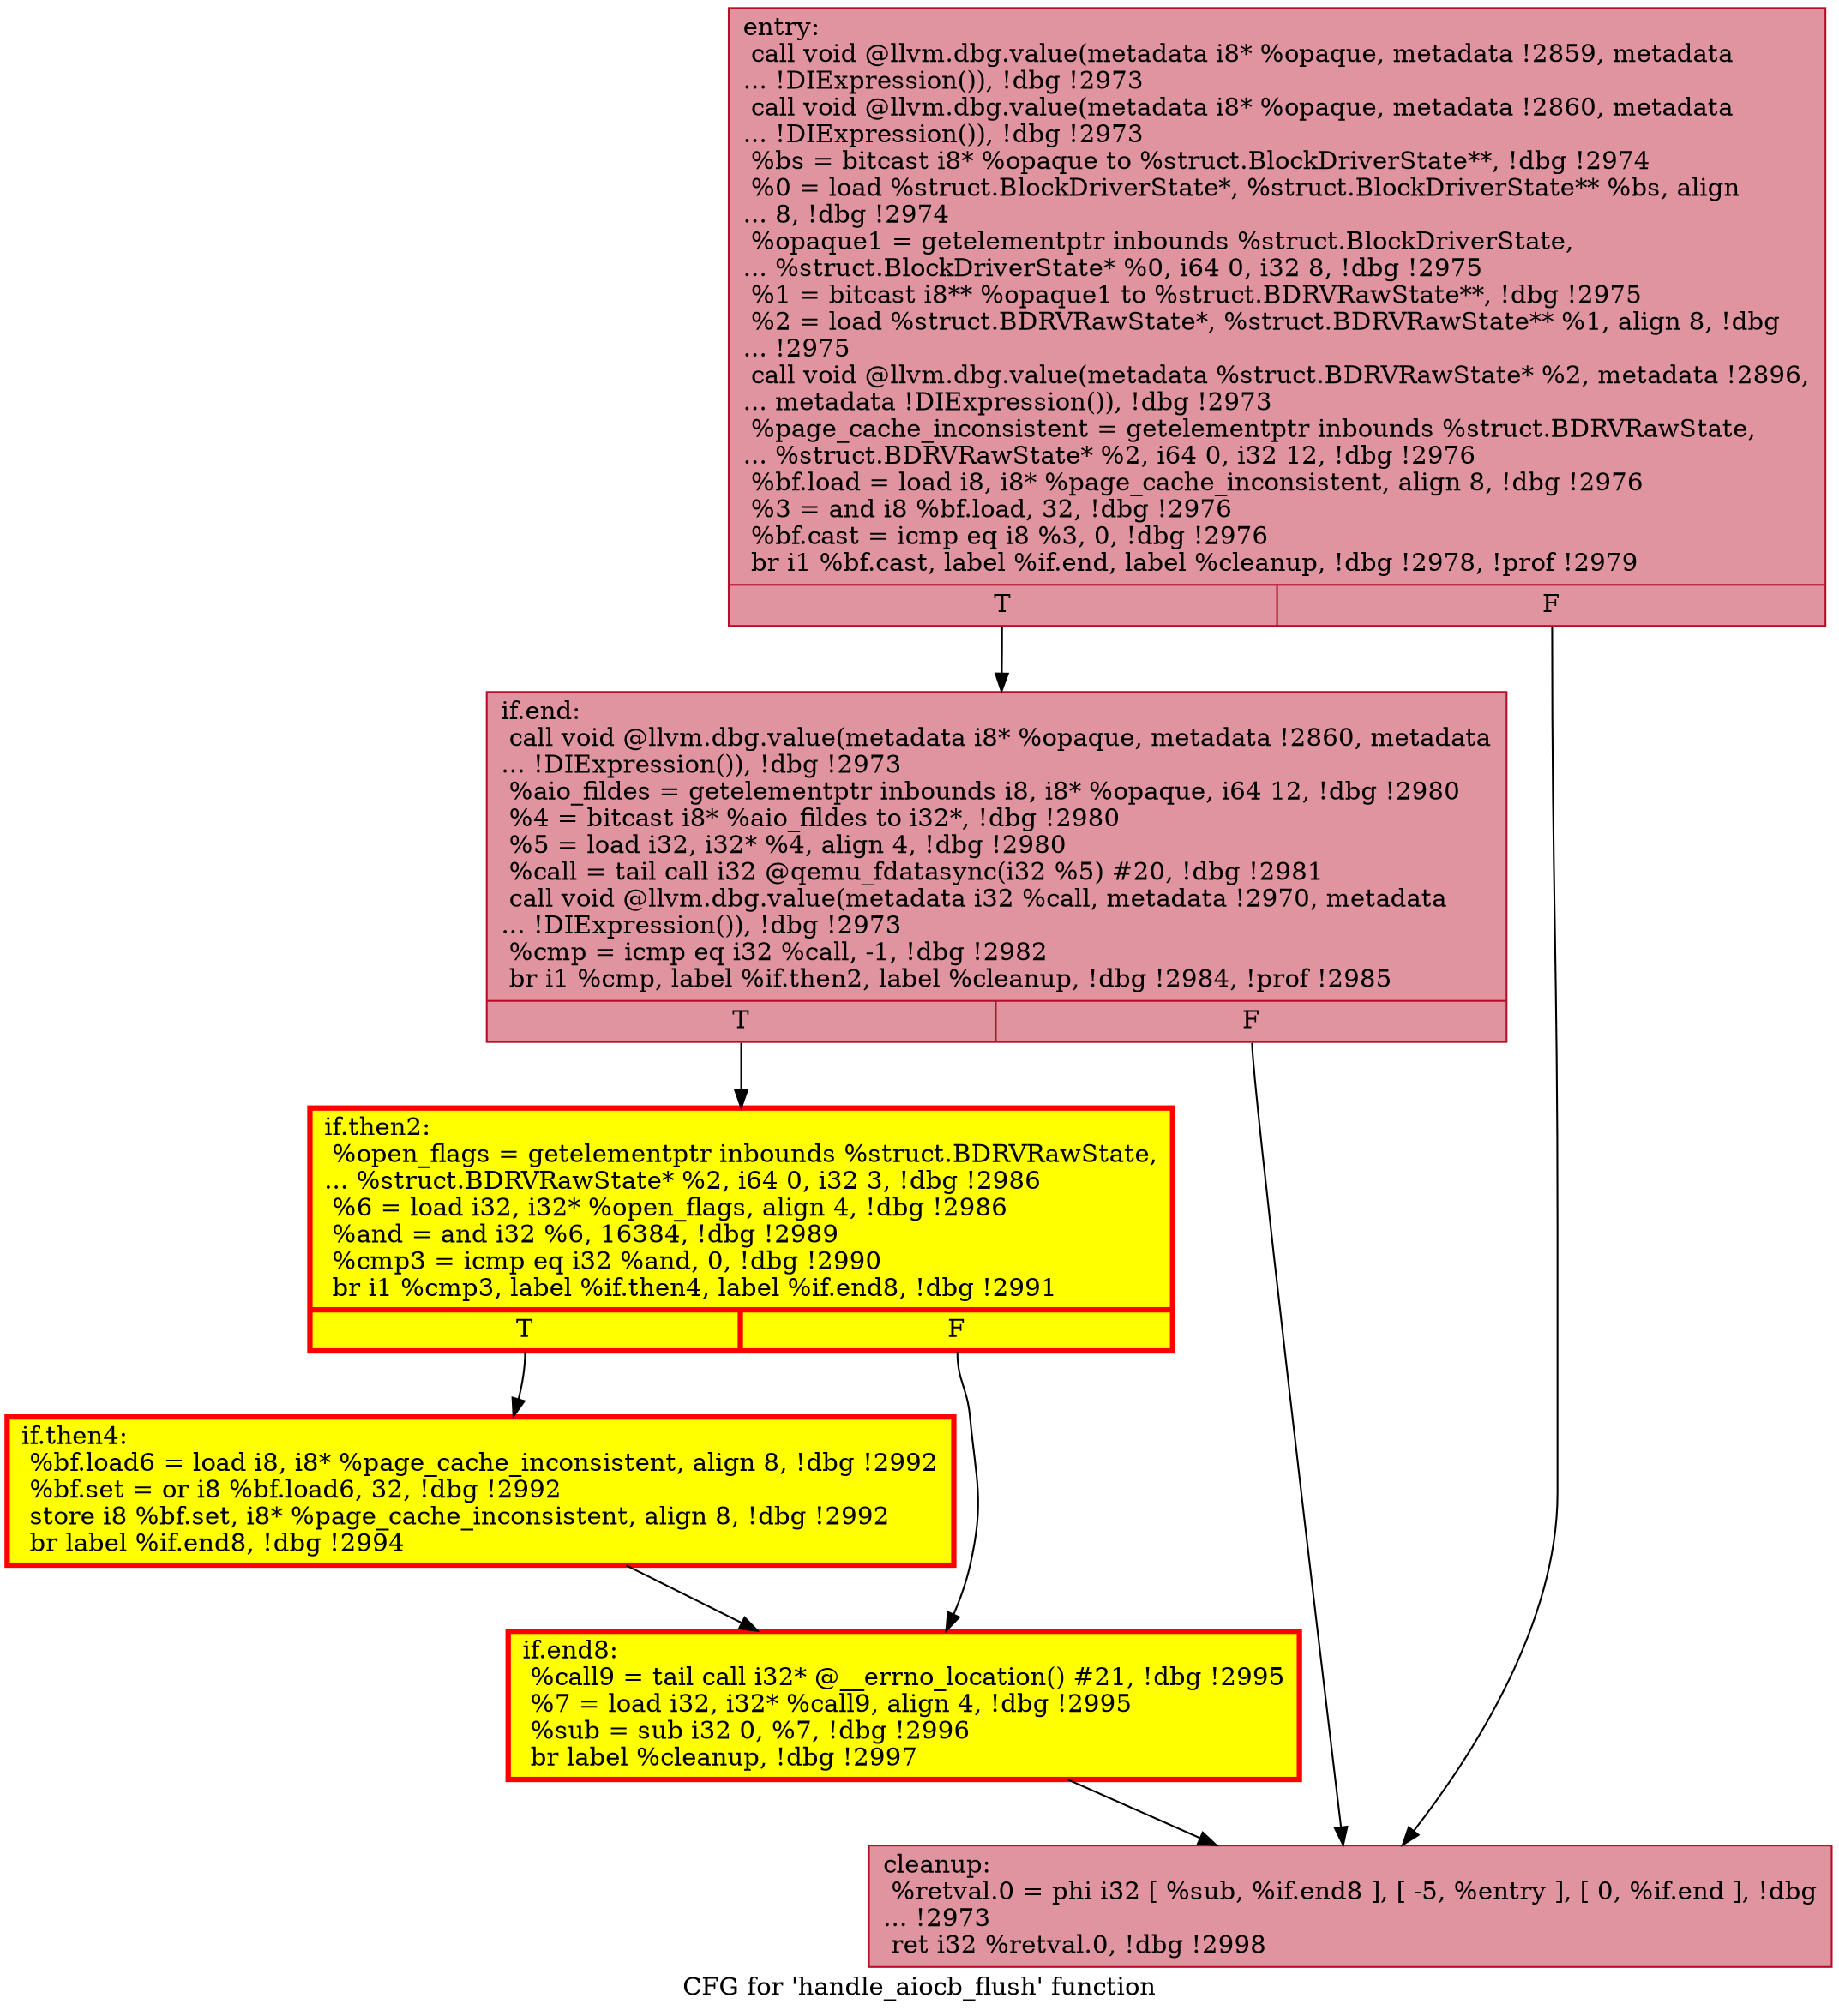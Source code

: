 digraph "CFG for 'handle_aiocb_flush' function" {
	label="CFG for 'handle_aiocb_flush' function";

	Node0x5558232605b0 [shape=record,color="#b70d28ff", style=filled, fillcolor="#b70d2870",label="{entry:\l  call void @llvm.dbg.value(metadata i8* %opaque, metadata !2859, metadata\l... !DIExpression()), !dbg !2973\l  call void @llvm.dbg.value(metadata i8* %opaque, metadata !2860, metadata\l... !DIExpression()), !dbg !2973\l  %bs = bitcast i8* %opaque to %struct.BlockDriverState**, !dbg !2974\l  %0 = load %struct.BlockDriverState*, %struct.BlockDriverState** %bs, align\l... 8, !dbg !2974\l  %opaque1 = getelementptr inbounds %struct.BlockDriverState,\l... %struct.BlockDriverState* %0, i64 0, i32 8, !dbg !2975\l  %1 = bitcast i8** %opaque1 to %struct.BDRVRawState**, !dbg !2975\l  %2 = load %struct.BDRVRawState*, %struct.BDRVRawState** %1, align 8, !dbg\l... !2975\l  call void @llvm.dbg.value(metadata %struct.BDRVRawState* %2, metadata !2896,\l... metadata !DIExpression()), !dbg !2973\l  %page_cache_inconsistent = getelementptr inbounds %struct.BDRVRawState,\l... %struct.BDRVRawState* %2, i64 0, i32 12, !dbg !2976\l  %bf.load = load i8, i8* %page_cache_inconsistent, align 8, !dbg !2976\l  %3 = and i8 %bf.load, 32, !dbg !2976\l  %bf.cast = icmp eq i8 %3, 0, !dbg !2976\l  br i1 %bf.cast, label %if.end, label %cleanup, !dbg !2978, !prof !2979\l|{<s0>T|<s1>F}}"];
	Node0x5558232605b0:s0 -> Node0x555823266330;
	Node0x5558232605b0:s1 -> Node0x555823266da0;
	Node0x555823266330 [shape=record,color="#b70d28ff", style=filled, fillcolor="#b70d2870",label="{if.end:                                           \l  call void @llvm.dbg.value(metadata i8* %opaque, metadata !2860, metadata\l... !DIExpression()), !dbg !2973\l  %aio_fildes = getelementptr inbounds i8, i8* %opaque, i64 12, !dbg !2980\l  %4 = bitcast i8* %aio_fildes to i32*, !dbg !2980\l  %5 = load i32, i32* %4, align 4, !dbg !2980\l  %call = tail call i32 @qemu_fdatasync(i32 %5) #20, !dbg !2981\l  call void @llvm.dbg.value(metadata i32 %call, metadata !2970, metadata\l... !DIExpression()), !dbg !2973\l  %cmp = icmp eq i32 %call, -1, !dbg !2982\l  br i1 %cmp, label %if.then2, label %cleanup, !dbg !2984, !prof !2985\l|{<s0>T|<s1>F}}"];
	Node0x555823266330:s0 -> Node0x555823267c60;
	Node0x555823266330:s1 -> Node0x555823266da0;
	Node0x555823267c60 [shape=record,penwidth=3.0, style="filled", color="red", fillcolor="yellow",label="{if.then2:                                         \l  %open_flags = getelementptr inbounds %struct.BDRVRawState,\l... %struct.BDRVRawState* %2, i64 0, i32 3, !dbg !2986\l  %6 = load i32, i32* %open_flags, align 4, !dbg !2986\l  %and = and i32 %6, 16384, !dbg !2989\l  %cmp3 = icmp eq i32 %and, 0, !dbg !2990\l  br i1 %cmp3, label %if.then4, label %if.end8, !dbg !2991\l|{<s0>T|<s1>F}}"];
	Node0x555823267c60:s0 -> Node0x555823267fd0;
	Node0x555823267c60:s1 -> Node0x555823268020;
	Node0x555823267fd0 [shape=record,penwidth=3.0, style="filled", color="red", fillcolor="yellow",label="{if.then4:                                         \l  %bf.load6 = load i8, i8* %page_cache_inconsistent, align 8, !dbg !2992\l  %bf.set = or i8 %bf.load6, 32, !dbg !2992\l  store i8 %bf.set, i8* %page_cache_inconsistent, align 8, !dbg !2992\l  br label %if.end8, !dbg !2994\l}"];
	Node0x555823267fd0 -> Node0x555823268020;
	Node0x555823268020 [shape=record,penwidth=3.0, style="filled", color="red", fillcolor="yellow",label="{if.end8:                                          \l  %call9 = tail call i32* @__errno_location() #21, !dbg !2995\l  %7 = load i32, i32* %call9, align 4, !dbg !2995\l  %sub = sub i32 0, %7, !dbg !2996\l  br label %cleanup, !dbg !2997\l}"];
	Node0x555823268020 -> Node0x555823266da0;
	Node0x555823266da0 [shape=record,color="#b70d28ff", style=filled, fillcolor="#b70d2870",label="{cleanup:                                          \l  %retval.0 = phi i32 [ %sub, %if.end8 ], [ -5, %entry ], [ 0, %if.end ], !dbg\l... !2973\l  ret i32 %retval.0, !dbg !2998\l}"];
}
